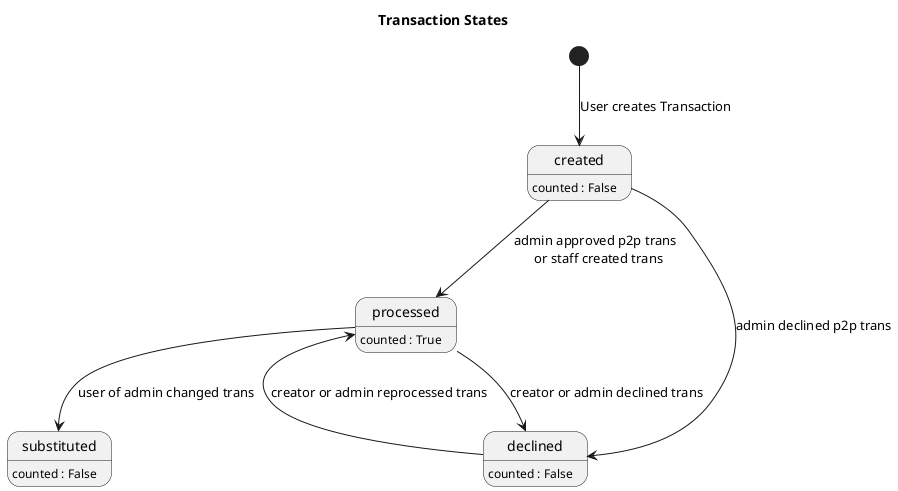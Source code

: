 @startuml
title Transaction States

state processed

state created
state declined
state substituted

processed : counted : True
created : counted : False
declined : counted : False
substituted : counted : False

[*] --> created : User creates Transaction
created --> processed : admin approved p2p trans \n or staff created trans
created --> declined : admin declined p2p trans
processed --> declined : creator or admin declined trans
declined --> processed : creator or admin reprocessed trans
processed --> substituted : user of admin changed trans



@enduml